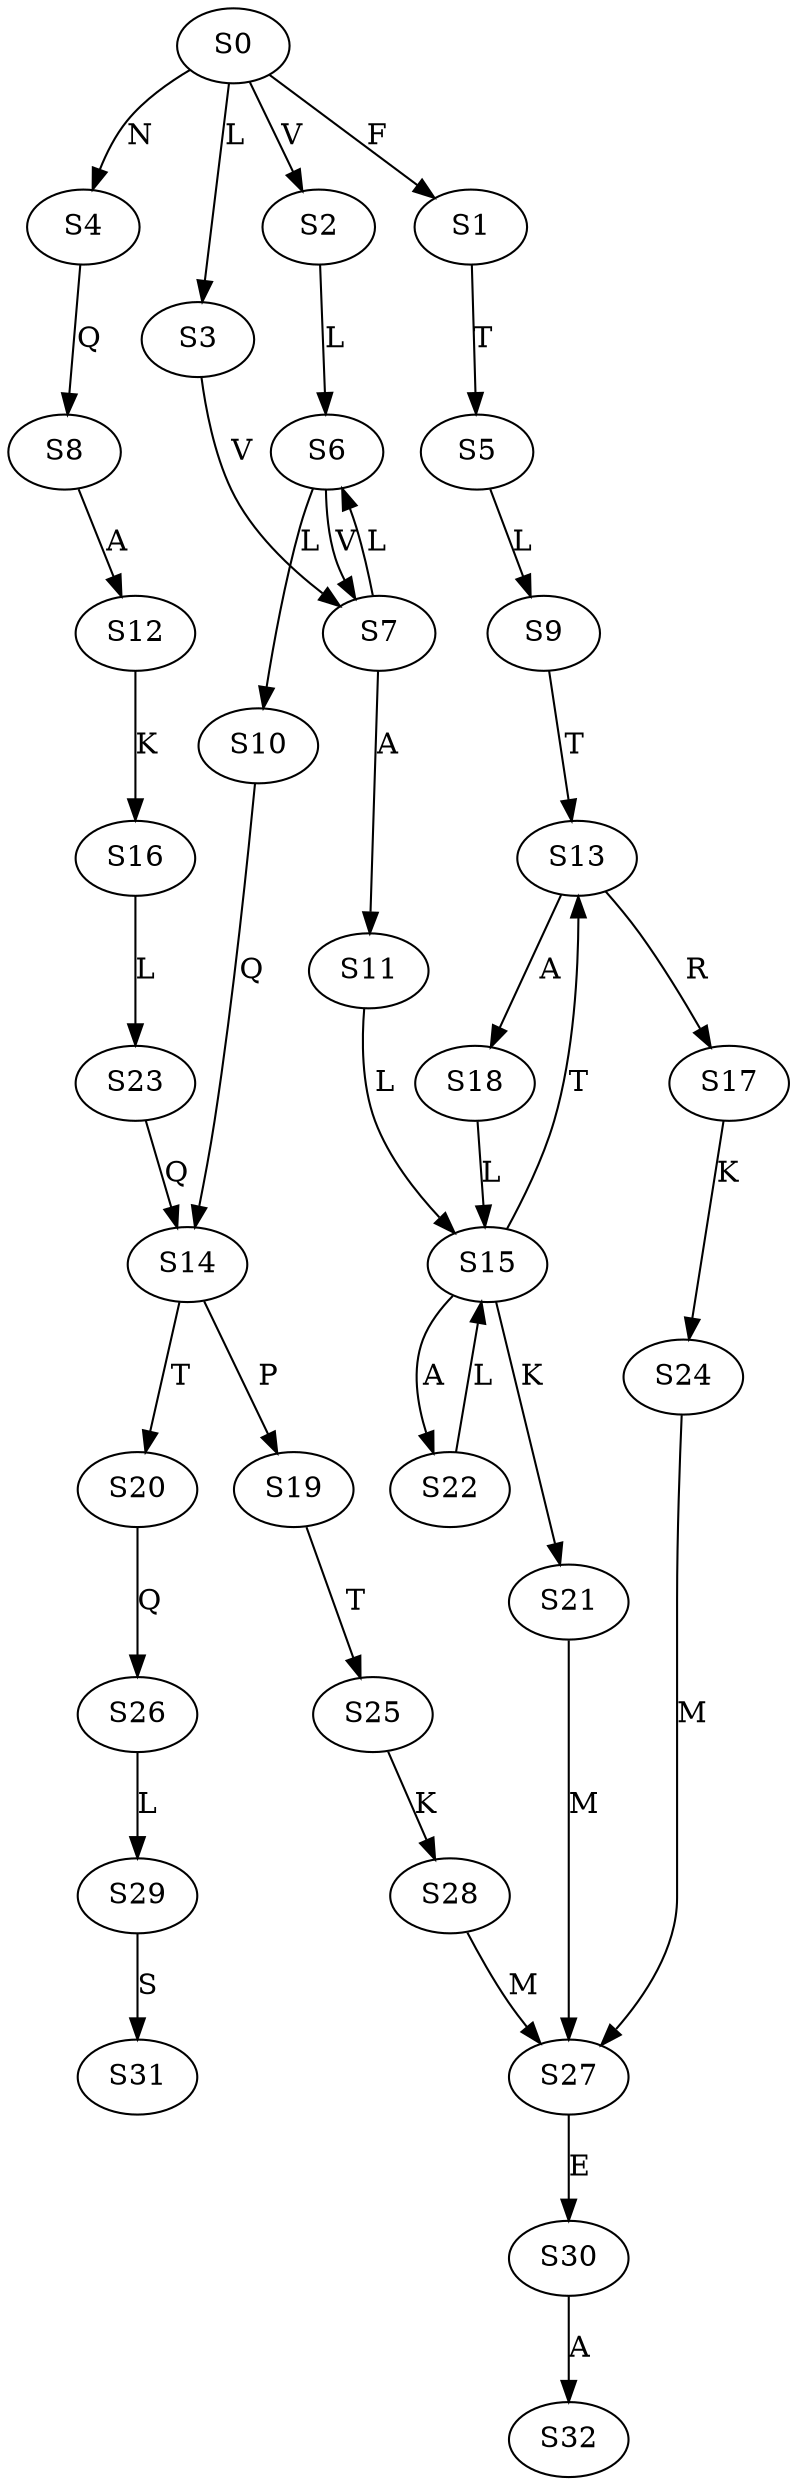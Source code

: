 strict digraph  {
	S0 -> S1 [ label = F ];
	S0 -> S2 [ label = V ];
	S0 -> S3 [ label = L ];
	S0 -> S4 [ label = N ];
	S1 -> S5 [ label = T ];
	S2 -> S6 [ label = L ];
	S3 -> S7 [ label = V ];
	S4 -> S8 [ label = Q ];
	S5 -> S9 [ label = L ];
	S6 -> S10 [ label = L ];
	S6 -> S7 [ label = V ];
	S7 -> S11 [ label = A ];
	S7 -> S6 [ label = L ];
	S8 -> S12 [ label = A ];
	S9 -> S13 [ label = T ];
	S10 -> S14 [ label = Q ];
	S11 -> S15 [ label = L ];
	S12 -> S16 [ label = K ];
	S13 -> S17 [ label = R ];
	S13 -> S18 [ label = A ];
	S14 -> S19 [ label = P ];
	S14 -> S20 [ label = T ];
	S15 -> S13 [ label = T ];
	S15 -> S21 [ label = K ];
	S15 -> S22 [ label = A ];
	S16 -> S23 [ label = L ];
	S17 -> S24 [ label = K ];
	S18 -> S15 [ label = L ];
	S19 -> S25 [ label = T ];
	S20 -> S26 [ label = Q ];
	S21 -> S27 [ label = M ];
	S22 -> S15 [ label = L ];
	S23 -> S14 [ label = Q ];
	S24 -> S27 [ label = M ];
	S25 -> S28 [ label = K ];
	S26 -> S29 [ label = L ];
	S27 -> S30 [ label = E ];
	S28 -> S27 [ label = M ];
	S29 -> S31 [ label = S ];
	S30 -> S32 [ label = A ];
}
